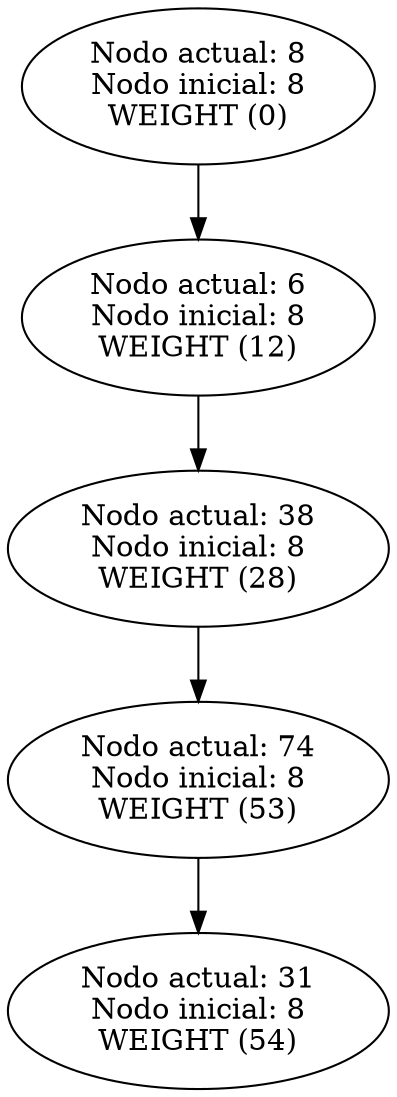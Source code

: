 digraph {
	31 [label="Nodo actual: 31
Nodo inicial: 8
WEIGHT (54)"]
	74 [label="Nodo actual: 74
Nodo inicial: 8
WEIGHT (53)"]
	38 [label="Nodo actual: 38
Nodo inicial: 8
WEIGHT (28)"]
	6 [label="Nodo actual: 6
Nodo inicial: 8
WEIGHT (12)"]
	8 [label="Nodo actual: 8
Nodo inicial: 8
WEIGHT (0)"]
	74 -> 31
	38 -> 74
	6 -> 38
	8 -> 6
}